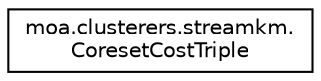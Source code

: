 digraph "Graphical Class Hierarchy"
{
 // LATEX_PDF_SIZE
  edge [fontname="Helvetica",fontsize="10",labelfontname="Helvetica",labelfontsize="10"];
  node [fontname="Helvetica",fontsize="10",shape=record];
  rankdir="LR";
  Node0 [label="moa.clusterers.streamkm.\lCoresetCostTriple",height=0.2,width=0.4,color="black", fillcolor="white", style="filled",URL="$classmoa_1_1clusterers_1_1streamkm_1_1_coreset_cost_triple.html",tooltip=" "];
}
